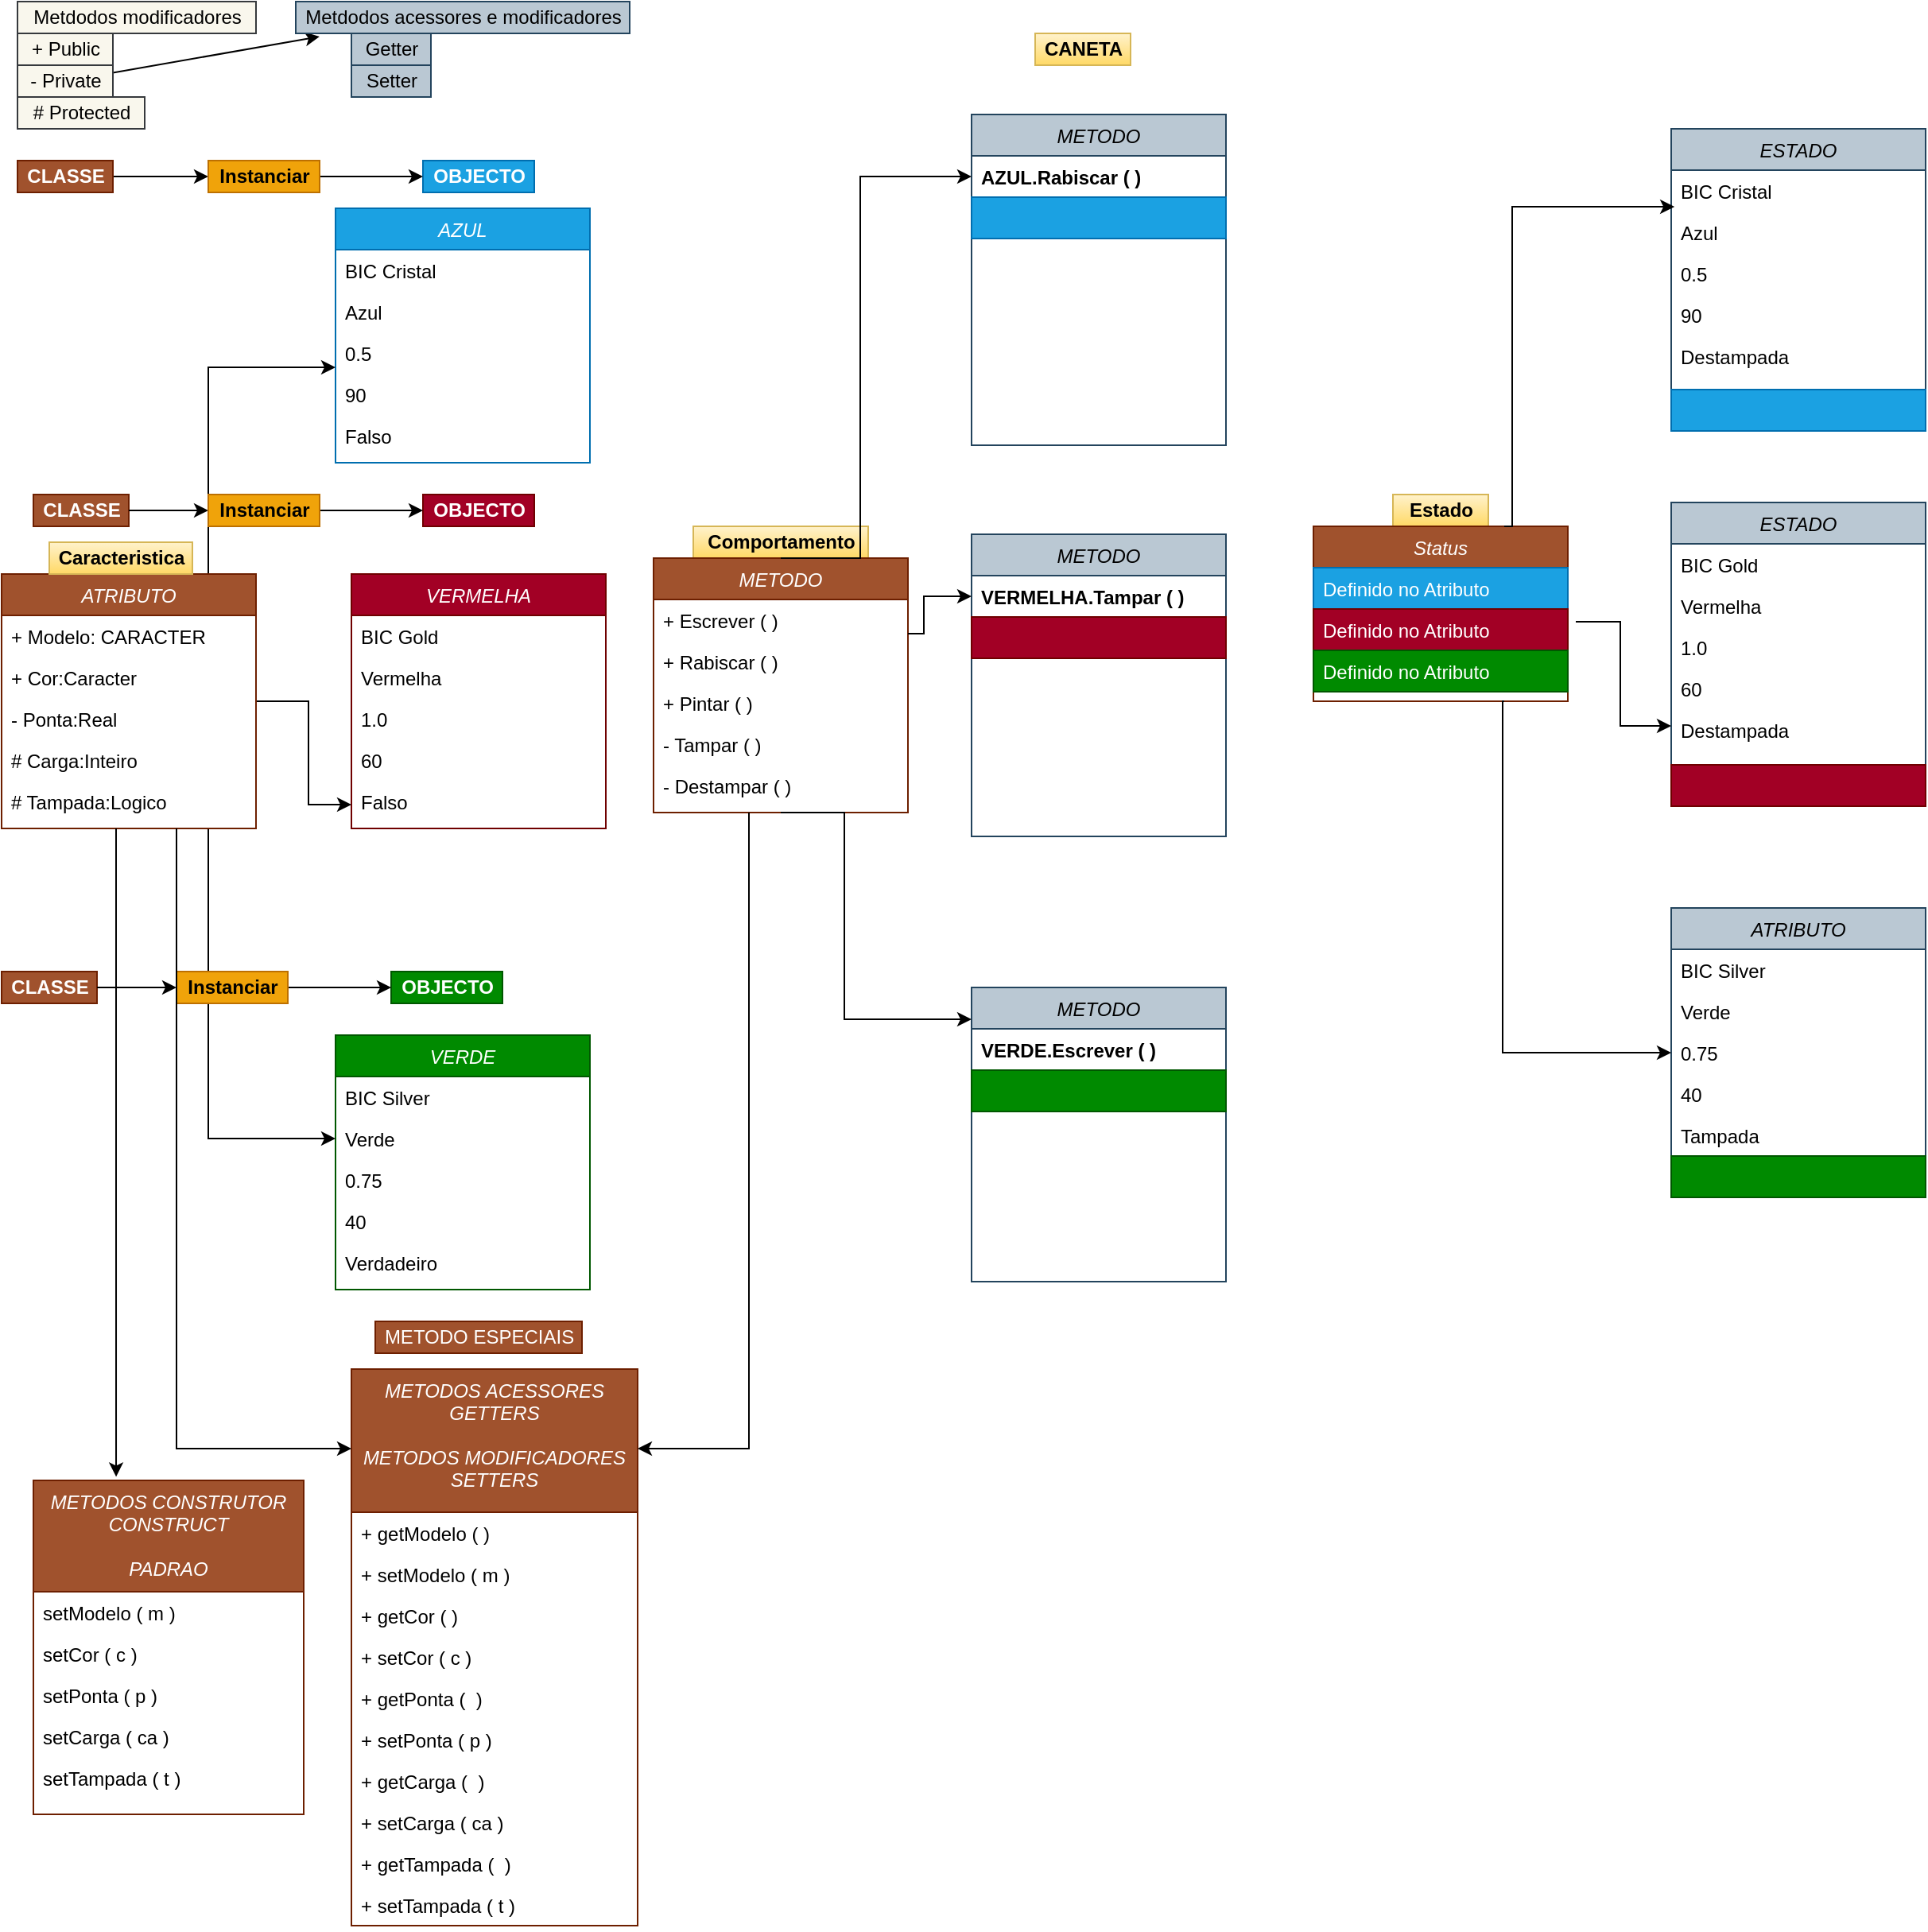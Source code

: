<mxfile version="14.6.13" type="device"><diagram id="C5RBs43oDa-KdzZeNtuy" name="Page-1"><mxGraphModel dx="1422" dy="1991" grid="1" gridSize="10" guides="1" tooltips="1" connect="1" arrows="1" fold="1" page="1" pageScale="1" pageWidth="827" pageHeight="1169" math="0" shadow="0"><root><mxCell id="WIyWlLk6GJQsqaUBKTNV-0"/><mxCell id="WIyWlLk6GJQsqaUBKTNV-1" parent="WIyWlLk6GJQsqaUBKTNV-0"/><mxCell id="zkfFHV4jXpPFQw0GAbJ--0" value="AZUL" style="swimlane;fontStyle=2;align=center;verticalAlign=top;childLayout=stackLayout;horizontal=1;startSize=26;horizontalStack=0;resizeParent=1;resizeLast=0;collapsible=1;marginBottom=0;rounded=0;shadow=0;strokeWidth=1;fillColor=#1ba1e2;strokeColor=#006EAF;fontColor=#ffffff;" parent="WIyWlLk6GJQsqaUBKTNV-1" vertex="1"><mxGeometry x="220" y="50" width="160" height="160" as="geometry"><mxRectangle x="230" y="140" width="160" height="26" as="alternateBounds"/></mxGeometry></mxCell><mxCell id="zkfFHV4jXpPFQw0GAbJ--1" value="BIC Cristal" style="text;align=left;verticalAlign=top;spacingLeft=4;spacingRight=4;overflow=hidden;rotatable=0;points=[[0,0.5],[1,0.5]];portConstraint=eastwest;" parent="zkfFHV4jXpPFQw0GAbJ--0" vertex="1"><mxGeometry y="26" width="160" height="26" as="geometry"/></mxCell><mxCell id="zkfFHV4jXpPFQw0GAbJ--2" value="Azul" style="text;align=left;verticalAlign=top;spacingLeft=4;spacingRight=4;overflow=hidden;rotatable=0;points=[[0,0.5],[1,0.5]];portConstraint=eastwest;rounded=0;shadow=0;html=0;" parent="zkfFHV4jXpPFQw0GAbJ--0" vertex="1"><mxGeometry y="52" width="160" height="26" as="geometry"/></mxCell><mxCell id="zkfFHV4jXpPFQw0GAbJ--3" value="0.5" style="text;align=left;verticalAlign=top;spacingLeft=4;spacingRight=4;overflow=hidden;rotatable=0;points=[[0,0.5],[1,0.5]];portConstraint=eastwest;rounded=0;shadow=0;html=0;" parent="zkfFHV4jXpPFQw0GAbJ--0" vertex="1"><mxGeometry y="78" width="160" height="26" as="geometry"/></mxCell><mxCell id="zkfFHV4jXpPFQw0GAbJ--5" value="90" style="text;align=left;verticalAlign=top;spacingLeft=4;spacingRight=4;overflow=hidden;rotatable=0;points=[[0,0.5],[1,0.5]];portConstraint=eastwest;" parent="zkfFHV4jXpPFQw0GAbJ--0" vertex="1"><mxGeometry y="104" width="160" height="26" as="geometry"/></mxCell><mxCell id="FIm9_EkRp2Drq-aqNXV3-103" value="Falso" style="text;align=left;verticalAlign=top;spacingLeft=4;spacingRight=4;overflow=hidden;rotatable=0;points=[[0,0.5],[1,0.5]];portConstraint=eastwest;" parent="zkfFHV4jXpPFQw0GAbJ--0" vertex="1"><mxGeometry y="130" width="160" height="26" as="geometry"/></mxCell><mxCell id="FIm9_EkRp2Drq-aqNXV3-9" value="VERMELHA" style="swimlane;fontStyle=2;align=center;verticalAlign=top;childLayout=stackLayout;horizontal=1;startSize=26;horizontalStack=0;resizeParent=1;resizeLast=0;collapsible=1;marginBottom=0;rounded=0;shadow=0;strokeWidth=1;fillColor=#a20025;strokeColor=#6F0000;fontColor=#ffffff;" parent="WIyWlLk6GJQsqaUBKTNV-1" vertex="1"><mxGeometry x="230" y="280" width="160" height="160" as="geometry"><mxRectangle x="230" y="140" width="160" height="26" as="alternateBounds"/></mxGeometry></mxCell><mxCell id="FIm9_EkRp2Drq-aqNXV3-10" value="BIC Gold" style="text;align=left;verticalAlign=top;spacingLeft=4;spacingRight=4;overflow=hidden;rotatable=0;points=[[0,0.5],[1,0.5]];portConstraint=eastwest;" parent="FIm9_EkRp2Drq-aqNXV3-9" vertex="1"><mxGeometry y="26" width="160" height="26" as="geometry"/></mxCell><mxCell id="FIm9_EkRp2Drq-aqNXV3-11" value="Vermelha" style="text;align=left;verticalAlign=top;spacingLeft=4;spacingRight=4;overflow=hidden;rotatable=0;points=[[0,0.5],[1,0.5]];portConstraint=eastwest;rounded=0;shadow=0;html=0;" parent="FIm9_EkRp2Drq-aqNXV3-9" vertex="1"><mxGeometry y="52" width="160" height="26" as="geometry"/></mxCell><mxCell id="FIm9_EkRp2Drq-aqNXV3-12" value="1.0" style="text;align=left;verticalAlign=top;spacingLeft=4;spacingRight=4;overflow=hidden;rotatable=0;points=[[0,0.5],[1,0.5]];portConstraint=eastwest;rounded=0;shadow=0;html=0;" parent="FIm9_EkRp2Drq-aqNXV3-9" vertex="1"><mxGeometry y="78" width="160" height="26" as="geometry"/></mxCell><mxCell id="FIm9_EkRp2Drq-aqNXV3-13" value="60" style="text;align=left;verticalAlign=top;spacingLeft=4;spacingRight=4;overflow=hidden;rotatable=0;points=[[0,0.5],[1,0.5]];portConstraint=eastwest;" parent="FIm9_EkRp2Drq-aqNXV3-9" vertex="1"><mxGeometry y="104" width="160" height="26" as="geometry"/></mxCell><mxCell id="FIm9_EkRp2Drq-aqNXV3-105" value="Falso" style="text;align=left;verticalAlign=top;spacingLeft=4;spacingRight=4;overflow=hidden;rotatable=0;points=[[0,0.5],[1,0.5]];portConstraint=eastwest;" parent="FIm9_EkRp2Drq-aqNXV3-9" vertex="1"><mxGeometry y="130" width="160" height="26" as="geometry"/></mxCell><mxCell id="FIm9_EkRp2Drq-aqNXV3-14" value="VERDE" style="swimlane;fontStyle=2;align=center;verticalAlign=top;childLayout=stackLayout;horizontal=1;startSize=26;horizontalStack=0;resizeParent=1;resizeLast=0;collapsible=1;marginBottom=0;rounded=0;shadow=0;strokeWidth=1;fillColor=#008a00;strokeColor=#005700;fontColor=#ffffff;" parent="WIyWlLk6GJQsqaUBKTNV-1" vertex="1"><mxGeometry x="220" y="570" width="160" height="160" as="geometry"><mxRectangle x="230" y="140" width="160" height="26" as="alternateBounds"/></mxGeometry></mxCell><mxCell id="FIm9_EkRp2Drq-aqNXV3-15" value="BIC Silver" style="text;align=left;verticalAlign=top;spacingLeft=4;spacingRight=4;overflow=hidden;rotatable=0;points=[[0,0.5],[1,0.5]];portConstraint=eastwest;" parent="FIm9_EkRp2Drq-aqNXV3-14" vertex="1"><mxGeometry y="26" width="160" height="26" as="geometry"/></mxCell><mxCell id="FIm9_EkRp2Drq-aqNXV3-16" value="Verde" style="text;align=left;verticalAlign=top;spacingLeft=4;spacingRight=4;overflow=hidden;rotatable=0;points=[[0,0.5],[1,0.5]];portConstraint=eastwest;rounded=0;shadow=0;html=0;" parent="FIm9_EkRp2Drq-aqNXV3-14" vertex="1"><mxGeometry y="52" width="160" height="26" as="geometry"/></mxCell><mxCell id="FIm9_EkRp2Drq-aqNXV3-17" value="0.75" style="text;align=left;verticalAlign=top;spacingLeft=4;spacingRight=4;overflow=hidden;rotatable=0;points=[[0,0.5],[1,0.5]];portConstraint=eastwest;rounded=0;shadow=0;html=0;" parent="FIm9_EkRp2Drq-aqNXV3-14" vertex="1"><mxGeometry y="78" width="160" height="26" as="geometry"/></mxCell><mxCell id="FIm9_EkRp2Drq-aqNXV3-18" value="40" style="text;align=left;verticalAlign=top;spacingLeft=4;spacingRight=4;overflow=hidden;rotatable=0;points=[[0,0.5],[1,0.5]];portConstraint=eastwest;" parent="FIm9_EkRp2Drq-aqNXV3-14" vertex="1"><mxGeometry y="104" width="160" height="26" as="geometry"/></mxCell><mxCell id="FIm9_EkRp2Drq-aqNXV3-106" value="Verdadeiro" style="text;align=left;verticalAlign=top;spacingLeft=4;spacingRight=4;overflow=hidden;rotatable=0;points=[[0,0.5],[1,0.5]];portConstraint=eastwest;" parent="FIm9_EkRp2Drq-aqNXV3-14" vertex="1"><mxGeometry y="130" width="160" height="26" as="geometry"/></mxCell><mxCell id="FIm9_EkRp2Drq-aqNXV3-26" value="" style="edgeStyle=orthogonalEdgeStyle;rounded=0;orthogonalLoop=1;jettySize=auto;html=1;entryX=0;entryY=0.5;entryDx=0;entryDy=0;" parent="WIyWlLk6GJQsqaUBKTNV-1" source="FIm9_EkRp2Drq-aqNXV3-20" target="FIm9_EkRp2Drq-aqNXV3-16" edge="1"><mxGeometry relative="1" as="geometry"><mxPoint x="110" y="540" as="targetPoint"/><Array as="points"><mxPoint x="140" y="635"/></Array></mxGeometry></mxCell><mxCell id="FIm9_EkRp2Drq-aqNXV3-29" value="" style="edgeStyle=orthogonalEdgeStyle;rounded=0;orthogonalLoop=1;jettySize=auto;html=1;" parent="WIyWlLk6GJQsqaUBKTNV-1" source="FIm9_EkRp2Drq-aqNXV3-20" target="FIm9_EkRp2Drq-aqNXV3-9" edge="1"><mxGeometry relative="1" as="geometry"><mxPoint x="240" y="400" as="targetPoint"/><Array as="points"><mxPoint x="203" y="360"/><mxPoint x="203" y="425"/></Array></mxGeometry></mxCell><mxCell id="FIm9_EkRp2Drq-aqNXV3-31" value="" style="edgeStyle=orthogonalEdgeStyle;rounded=0;orthogonalLoop=1;jettySize=auto;html=1;" parent="WIyWlLk6GJQsqaUBKTNV-1" source="FIm9_EkRp2Drq-aqNXV3-20" target="zkfFHV4jXpPFQw0GAbJ--0" edge="1"><mxGeometry relative="1" as="geometry"><mxPoint x="100" y="125" as="targetPoint"/><Array as="points"><mxPoint x="140" y="150"/></Array></mxGeometry></mxCell><mxCell id="FIm9_EkRp2Drq-aqNXV3-20" value="ATRIBUTO" style="swimlane;fontStyle=2;align=center;verticalAlign=top;childLayout=stackLayout;horizontal=1;startSize=26;horizontalStack=0;resizeParent=1;resizeLast=0;collapsible=1;marginBottom=0;rounded=0;shadow=0;strokeWidth=1;fillColor=#a0522d;strokeColor=#6D1F00;fontColor=#ffffff;" parent="WIyWlLk6GJQsqaUBKTNV-1" vertex="1"><mxGeometry x="10" y="280" width="160" height="160" as="geometry"><mxRectangle x="230" y="140" width="160" height="26" as="alternateBounds"/></mxGeometry></mxCell><mxCell id="FIm9_EkRp2Drq-aqNXV3-21" value="+ Modelo: CARACTER" style="text;align=left;verticalAlign=top;spacingLeft=4;spacingRight=4;overflow=hidden;rotatable=0;points=[[0,0.5],[1,0.5]];portConstraint=eastwest;" parent="FIm9_EkRp2Drq-aqNXV3-20" vertex="1"><mxGeometry y="26" width="160" height="26" as="geometry"/></mxCell><mxCell id="FIm9_EkRp2Drq-aqNXV3-22" value="+ Cor:Caracter" style="text;align=left;verticalAlign=top;spacingLeft=4;spacingRight=4;overflow=hidden;rotatable=0;points=[[0,0.5],[1,0.5]];portConstraint=eastwest;rounded=0;shadow=0;html=0;" parent="FIm9_EkRp2Drq-aqNXV3-20" vertex="1"><mxGeometry y="52" width="160" height="26" as="geometry"/></mxCell><mxCell id="FIm9_EkRp2Drq-aqNXV3-23" value="- Ponta:Real" style="text;align=left;verticalAlign=top;spacingLeft=4;spacingRight=4;overflow=hidden;rotatable=0;points=[[0,0.5],[1,0.5]];portConstraint=eastwest;rounded=0;shadow=0;html=0;" parent="FIm9_EkRp2Drq-aqNXV3-20" vertex="1"><mxGeometry y="78" width="160" height="26" as="geometry"/></mxCell><mxCell id="FIm9_EkRp2Drq-aqNXV3-24" value="# Carga:Inteiro" style="text;align=left;verticalAlign=top;spacingLeft=4;spacingRight=4;overflow=hidden;rotatable=0;points=[[0,0.5],[1,0.5]];portConstraint=eastwest;" parent="FIm9_EkRp2Drq-aqNXV3-20" vertex="1"><mxGeometry y="104" width="160" height="26" as="geometry"/></mxCell><mxCell id="FIm9_EkRp2Drq-aqNXV3-102" value="# Tampada:Logico" style="text;align=left;verticalAlign=top;spacingLeft=4;spacingRight=4;overflow=hidden;rotatable=0;points=[[0,0.5],[1,0.5]];portConstraint=eastwest;" parent="FIm9_EkRp2Drq-aqNXV3-20" vertex="1"><mxGeometry y="130" width="160" height="26" as="geometry"/></mxCell><mxCell id="FIm9_EkRp2Drq-aqNXV3-33" value="OBJECTO" style="text;html=1;align=center;verticalAlign=middle;resizable=0;points=[];autosize=1;strokeColor=#006EAF;fontStyle=1;fillColor=#1ba1e2;fontColor=#ffffff;" parent="WIyWlLk6GJQsqaUBKTNV-1" vertex="1"><mxGeometry x="275" y="20" width="70" height="20" as="geometry"/></mxCell><mxCell id="FIm9_EkRp2Drq-aqNXV3-35" value="METODO" style="swimlane;fontStyle=2;align=center;verticalAlign=top;childLayout=stackLayout;horizontal=1;startSize=26;horizontalStack=0;resizeParent=1;resizeLast=0;collapsible=1;marginBottom=0;rounded=0;shadow=0;strokeWidth=1;fillColor=#bac8d3;strokeColor=#23445d;" parent="WIyWlLk6GJQsqaUBKTNV-1" vertex="1"><mxGeometry x="620" y="-9" width="160" height="208" as="geometry"><mxRectangle x="230" y="140" width="160" height="26" as="alternateBounds"/></mxGeometry></mxCell><mxCell id="FIm9_EkRp2Drq-aqNXV3-36" value="AZUL.Rabiscar ( )" style="text;align=left;verticalAlign=top;spacingLeft=4;spacingRight=4;overflow=hidden;rotatable=0;points=[[0,0.5],[1,0.5]];portConstraint=eastwest;fontStyle=1" parent="FIm9_EkRp2Drq-aqNXV3-35" vertex="1"><mxGeometry y="26" width="160" height="26" as="geometry"/></mxCell><mxCell id="FIm9_EkRp2Drq-aqNXV3-65" value="" style="text;align=left;verticalAlign=top;spacingLeft=4;spacingRight=4;overflow=hidden;rotatable=0;points=[[0,0.5],[1,0.5]];portConstraint=eastwest;fillColor=#1ba1e2;strokeColor=#006EAF;fontColor=#ffffff;" parent="FIm9_EkRp2Drq-aqNXV3-35" vertex="1"><mxGeometry y="52" width="160" height="26" as="geometry"/></mxCell><mxCell id="FIm9_EkRp2Drq-aqNXV3-41" value="METODO" style="swimlane;fontStyle=2;align=center;verticalAlign=top;childLayout=stackLayout;horizontal=1;startSize=26;horizontalStack=0;resizeParent=1;resizeLast=0;collapsible=1;marginBottom=0;rounded=0;shadow=0;strokeWidth=1;fillColor=#bac8d3;strokeColor=#23445d;" parent="WIyWlLk6GJQsqaUBKTNV-1" vertex="1"><mxGeometry x="620" y="255" width="160" height="190" as="geometry"><mxRectangle x="230" y="140" width="160" height="26" as="alternateBounds"/></mxGeometry></mxCell><mxCell id="FIm9_EkRp2Drq-aqNXV3-42" value="VERMELHA.Tampar ( )" style="text;align=left;verticalAlign=top;spacingLeft=4;spacingRight=4;overflow=hidden;rotatable=0;points=[[0,0.5],[1,0.5]];portConstraint=eastwest;fontStyle=1" parent="FIm9_EkRp2Drq-aqNXV3-41" vertex="1"><mxGeometry y="26" width="160" height="26" as="geometry"/></mxCell><mxCell id="FIm9_EkRp2Drq-aqNXV3-66" value="" style="text;align=left;verticalAlign=top;spacingLeft=4;spacingRight=4;overflow=hidden;rotatable=0;points=[[0,0.5],[1,0.5]];portConstraint=eastwest;fillColor=#a20025;strokeColor=#6F0000;fontColor=#ffffff;" parent="FIm9_EkRp2Drq-aqNXV3-41" vertex="1"><mxGeometry y="52" width="160" height="26" as="geometry"/></mxCell><mxCell id="FIm9_EkRp2Drq-aqNXV3-47" value="METODO" style="swimlane;fontStyle=2;align=center;verticalAlign=top;childLayout=stackLayout;horizontal=1;startSize=26;horizontalStack=0;resizeParent=1;resizeLast=0;collapsible=1;marginBottom=0;rounded=0;shadow=0;strokeWidth=1;fillColor=#bac8d3;strokeColor=#23445d;" parent="WIyWlLk6GJQsqaUBKTNV-1" vertex="1"><mxGeometry x="620" y="540" width="160" height="185" as="geometry"><mxRectangle x="230" y="140" width="160" height="26" as="alternateBounds"/></mxGeometry></mxCell><mxCell id="FIm9_EkRp2Drq-aqNXV3-48" value="VERDE.Escrever ( )" style="text;align=left;verticalAlign=top;spacingLeft=4;spacingRight=4;overflow=hidden;rotatable=0;points=[[0,0.5],[1,0.5]];portConstraint=eastwest;fontStyle=1" parent="FIm9_EkRp2Drq-aqNXV3-47" vertex="1"><mxGeometry y="26" width="160" height="26" as="geometry"/></mxCell><mxCell id="FIm9_EkRp2Drq-aqNXV3-67" value="" style="text;align=left;verticalAlign=top;spacingLeft=4;spacingRight=4;overflow=hidden;rotatable=0;points=[[0,0.5],[1,0.5]];portConstraint=eastwest;fillColor=#008a00;strokeColor=#005700;fontColor=#ffffff;" parent="FIm9_EkRp2Drq-aqNXV3-47" vertex="1"><mxGeometry y="52" width="160" height="26" as="geometry"/></mxCell><mxCell id="FIm9_EkRp2Drq-aqNXV3-60" value="ESTADO" style="swimlane;fontStyle=2;align=center;verticalAlign=top;childLayout=stackLayout;horizontal=1;startSize=26;horizontalStack=0;resizeParent=1;resizeLast=0;collapsible=1;marginBottom=0;rounded=0;shadow=0;strokeWidth=1;fillColor=#bac8d3;strokeColor=#23445d;" parent="WIyWlLk6GJQsqaUBKTNV-1" vertex="1"><mxGeometry x="1060" width="160" height="190" as="geometry"><mxRectangle x="230" y="140" width="160" height="26" as="alternateBounds"/></mxGeometry></mxCell><mxCell id="FIm9_EkRp2Drq-aqNXV3-61" value="BIC Cristal" style="text;align=left;verticalAlign=top;spacingLeft=4;spacingRight=4;overflow=hidden;rotatable=0;points=[[0,0.5],[1,0.5]];portConstraint=eastwest;" parent="FIm9_EkRp2Drq-aqNXV3-60" vertex="1"><mxGeometry y="26" width="160" height="26" as="geometry"/></mxCell><mxCell id="FIm9_EkRp2Drq-aqNXV3-62" value="Azul" style="text;align=left;verticalAlign=top;spacingLeft=4;spacingRight=4;overflow=hidden;rotatable=0;points=[[0,0.5],[1,0.5]];portConstraint=eastwest;rounded=0;shadow=0;html=0;" parent="FIm9_EkRp2Drq-aqNXV3-60" vertex="1"><mxGeometry y="52" width="160" height="26" as="geometry"/></mxCell><mxCell id="FIm9_EkRp2Drq-aqNXV3-63" value="0.5" style="text;align=left;verticalAlign=top;spacingLeft=4;spacingRight=4;overflow=hidden;rotatable=0;points=[[0,0.5],[1,0.5]];portConstraint=eastwest;rounded=0;shadow=0;html=0;" parent="FIm9_EkRp2Drq-aqNXV3-60" vertex="1"><mxGeometry y="78" width="160" height="26" as="geometry"/></mxCell><mxCell id="FIm9_EkRp2Drq-aqNXV3-64" value="90" style="text;align=left;verticalAlign=top;spacingLeft=4;spacingRight=4;overflow=hidden;rotatable=0;points=[[0,0.5],[1,0.5]];portConstraint=eastwest;" parent="FIm9_EkRp2Drq-aqNXV3-60" vertex="1"><mxGeometry y="104" width="160" height="26" as="geometry"/></mxCell><mxCell id="FIm9_EkRp2Drq-aqNXV3-154" value="Destampada" style="text;align=left;verticalAlign=top;spacingLeft=4;spacingRight=4;overflow=hidden;rotatable=0;points=[[0,0.5],[1,0.5]];portConstraint=eastwest;" parent="FIm9_EkRp2Drq-aqNXV3-60" vertex="1"><mxGeometry y="130" width="160" height="26" as="geometry"/></mxCell><mxCell id="FIm9_EkRp2Drq-aqNXV3-68" value="Caracteristica" style="text;html=1;align=center;verticalAlign=middle;resizable=0;points=[];autosize=1;strokeColor=#d6b656;fontStyle=1;gradientColor=#ffd966;fillColor=#fff2cc;" parent="WIyWlLk6GJQsqaUBKTNV-1" vertex="1"><mxGeometry x="40" y="260" width="90" height="20" as="geometry"/></mxCell><mxCell id="FIm9_EkRp2Drq-aqNXV3-69" value="Comportamento" style="text;html=1;align=center;verticalAlign=middle;resizable=0;points=[];autosize=1;strokeColor=#d6b656;fontStyle=1;gradientColor=#ffd966;fillColor=#fff2cc;" parent="WIyWlLk6GJQsqaUBKTNV-1" vertex="1"><mxGeometry x="445" y="250" width="110" height="20" as="geometry"/></mxCell><mxCell id="FIm9_EkRp2Drq-aqNXV3-70" value="Estado" style="text;html=1;align=center;verticalAlign=middle;resizable=0;points=[];autosize=1;strokeColor=#d6b656;fontStyle=1;gradientColor=#ffd966;fillColor=#fff2cc;" parent="WIyWlLk6GJQsqaUBKTNV-1" vertex="1"><mxGeometry x="885" y="230" width="60" height="20" as="geometry"/></mxCell><mxCell id="FIm9_EkRp2Drq-aqNXV3-78" value="ESTADO" style="swimlane;fontStyle=2;align=center;verticalAlign=top;childLayout=stackLayout;horizontal=1;startSize=26;horizontalStack=0;resizeParent=1;resizeLast=0;collapsible=1;marginBottom=0;rounded=0;shadow=0;strokeWidth=1;fillColor=#bac8d3;strokeColor=#23445d;" parent="WIyWlLk6GJQsqaUBKTNV-1" vertex="1"><mxGeometry x="1060" y="235" width="160" height="190" as="geometry"><mxRectangle x="230" y="140" width="160" height="26" as="alternateBounds"/></mxGeometry></mxCell><mxCell id="FIm9_EkRp2Drq-aqNXV3-79" value="BIC Gold" style="text;align=left;verticalAlign=top;spacingLeft=4;spacingRight=4;overflow=hidden;rotatable=0;points=[[0,0.5],[1,0.5]];portConstraint=eastwest;" parent="FIm9_EkRp2Drq-aqNXV3-78" vertex="1"><mxGeometry y="26" width="160" height="26" as="geometry"/></mxCell><mxCell id="FIm9_EkRp2Drq-aqNXV3-80" value="Vermelha" style="text;align=left;verticalAlign=top;spacingLeft=4;spacingRight=4;overflow=hidden;rotatable=0;points=[[0,0.5],[1,0.5]];portConstraint=eastwest;rounded=0;shadow=0;html=0;" parent="FIm9_EkRp2Drq-aqNXV3-78" vertex="1"><mxGeometry y="52" width="160" height="26" as="geometry"/></mxCell><mxCell id="FIm9_EkRp2Drq-aqNXV3-81" value="1.0" style="text;align=left;verticalAlign=top;spacingLeft=4;spacingRight=4;overflow=hidden;rotatable=0;points=[[0,0.5],[1,0.5]];portConstraint=eastwest;rounded=0;shadow=0;html=0;" parent="FIm9_EkRp2Drq-aqNXV3-78" vertex="1"><mxGeometry y="78" width="160" height="26" as="geometry"/></mxCell><mxCell id="FIm9_EkRp2Drq-aqNXV3-82" value="60" style="text;align=left;verticalAlign=top;spacingLeft=4;spacingRight=4;overflow=hidden;rotatable=0;points=[[0,0.5],[1,0.5]];portConstraint=eastwest;" parent="FIm9_EkRp2Drq-aqNXV3-78" vertex="1"><mxGeometry y="104" width="160" height="26" as="geometry"/></mxCell><mxCell id="FIm9_EkRp2Drq-aqNXV3-172" value="Destampada" style="text;align=left;verticalAlign=top;spacingLeft=4;spacingRight=4;overflow=hidden;rotatable=0;points=[[0,0.5],[1,0.5]];portConstraint=eastwest;" parent="FIm9_EkRp2Drq-aqNXV3-78" vertex="1"><mxGeometry y="130" width="160" height="26" as="geometry"/></mxCell><mxCell id="FIm9_EkRp2Drq-aqNXV3-90" value="ATRIBUTO" style="swimlane;fontStyle=2;align=center;verticalAlign=top;childLayout=stackLayout;horizontal=1;startSize=26;horizontalStack=0;resizeParent=1;resizeLast=0;collapsible=1;marginBottom=0;rounded=0;shadow=0;strokeWidth=1;fillColor=#bac8d3;strokeColor=#23445d;" parent="WIyWlLk6GJQsqaUBKTNV-1" vertex="1"><mxGeometry x="1060" y="490" width="160" height="182" as="geometry"><mxRectangle x="230" y="140" width="160" height="26" as="alternateBounds"/></mxGeometry></mxCell><mxCell id="FIm9_EkRp2Drq-aqNXV3-91" value="BIC Silver" style="text;align=left;verticalAlign=top;spacingLeft=4;spacingRight=4;overflow=hidden;rotatable=0;points=[[0,0.5],[1,0.5]];portConstraint=eastwest;" parent="FIm9_EkRp2Drq-aqNXV3-90" vertex="1"><mxGeometry y="26" width="160" height="26" as="geometry"/></mxCell><mxCell id="FIm9_EkRp2Drq-aqNXV3-92" value="Verde" style="text;align=left;verticalAlign=top;spacingLeft=4;spacingRight=4;overflow=hidden;rotatable=0;points=[[0,0.5],[1,0.5]];portConstraint=eastwest;rounded=0;shadow=0;html=0;" parent="FIm9_EkRp2Drq-aqNXV3-90" vertex="1"><mxGeometry y="52" width="160" height="26" as="geometry"/></mxCell><mxCell id="FIm9_EkRp2Drq-aqNXV3-93" value="0.75" style="text;align=left;verticalAlign=top;spacingLeft=4;spacingRight=4;overflow=hidden;rotatable=0;points=[[0,0.5],[1,0.5]];portConstraint=eastwest;rounded=0;shadow=0;html=0;" parent="FIm9_EkRp2Drq-aqNXV3-90" vertex="1"><mxGeometry y="78" width="160" height="26" as="geometry"/></mxCell><mxCell id="FIm9_EkRp2Drq-aqNXV3-94" value="40" style="text;align=left;verticalAlign=top;spacingLeft=4;spacingRight=4;overflow=hidden;rotatable=0;points=[[0,0.5],[1,0.5]];portConstraint=eastwest;" parent="FIm9_EkRp2Drq-aqNXV3-90" vertex="1"><mxGeometry y="104" width="160" height="26" as="geometry"/></mxCell><mxCell id="FIm9_EkRp2Drq-aqNXV3-173" value="Tampada" style="text;align=left;verticalAlign=top;spacingLeft=4;spacingRight=4;overflow=hidden;rotatable=0;points=[[0,0.5],[1,0.5]];portConstraint=eastwest;" parent="FIm9_EkRp2Drq-aqNXV3-90" vertex="1"><mxGeometry y="130" width="160" height="26" as="geometry"/></mxCell><mxCell id="FIm9_EkRp2Drq-aqNXV3-95" value="" style="text;align=left;verticalAlign=top;spacingLeft=4;spacingRight=4;overflow=hidden;rotatable=0;points=[[0,0.5],[1,0.5]];portConstraint=eastwest;fillColor=#008a00;strokeColor=#005700;fontColor=#ffffff;" parent="FIm9_EkRp2Drq-aqNXV3-90" vertex="1"><mxGeometry y="156" width="160" height="26" as="geometry"/></mxCell><mxCell id="FIm9_EkRp2Drq-aqNXV3-107" value="METODO" style="swimlane;fontStyle=2;align=center;verticalAlign=top;childLayout=stackLayout;horizontal=1;startSize=26;horizontalStack=0;resizeParent=1;resizeLast=0;collapsible=1;marginBottom=0;rounded=0;shadow=0;strokeWidth=1;fillColor=#a0522d;strokeColor=#6D1F00;fontColor=#ffffff;" parent="WIyWlLk6GJQsqaUBKTNV-1" vertex="1"><mxGeometry x="420" y="270" width="160" height="160" as="geometry"><mxRectangle x="230" y="140" width="160" height="26" as="alternateBounds"/></mxGeometry></mxCell><mxCell id="FIm9_EkRp2Drq-aqNXV3-108" value="+ Escrever ( )" style="text;align=left;verticalAlign=top;spacingLeft=4;spacingRight=4;overflow=hidden;rotatable=0;points=[[0,0.5],[1,0.5]];portConstraint=eastwest;" parent="FIm9_EkRp2Drq-aqNXV3-107" vertex="1"><mxGeometry y="26" width="160" height="26" as="geometry"/></mxCell><mxCell id="FIm9_EkRp2Drq-aqNXV3-109" value="+ Rabiscar ( )" style="text;align=left;verticalAlign=top;spacingLeft=4;spacingRight=4;overflow=hidden;rotatable=0;points=[[0,0.5],[1,0.5]];portConstraint=eastwest;rounded=0;shadow=0;html=0;" parent="FIm9_EkRp2Drq-aqNXV3-107" vertex="1"><mxGeometry y="52" width="160" height="26" as="geometry"/></mxCell><mxCell id="FIm9_EkRp2Drq-aqNXV3-110" value="+ Pintar ( )" style="text;align=left;verticalAlign=top;spacingLeft=4;spacingRight=4;overflow=hidden;rotatable=0;points=[[0,0.5],[1,0.5]];portConstraint=eastwest;rounded=0;shadow=0;html=0;" parent="FIm9_EkRp2Drq-aqNXV3-107" vertex="1"><mxGeometry y="78" width="160" height="26" as="geometry"/></mxCell><mxCell id="FIm9_EkRp2Drq-aqNXV3-111" value="- Tampar ( )" style="text;align=left;verticalAlign=top;spacingLeft=4;spacingRight=4;overflow=hidden;rotatable=0;points=[[0,0.5],[1,0.5]];portConstraint=eastwest;" parent="FIm9_EkRp2Drq-aqNXV3-107" vertex="1"><mxGeometry y="104" width="160" height="26" as="geometry"/></mxCell><mxCell id="FIm9_EkRp2Drq-aqNXV3-112" value="- Destampar ( )" style="text;align=left;verticalAlign=top;spacingLeft=4;spacingRight=4;overflow=hidden;rotatable=0;points=[[0,0.5],[1,0.5]];portConstraint=eastwest;" parent="FIm9_EkRp2Drq-aqNXV3-107" vertex="1"><mxGeometry y="130" width="160" height="26" as="geometry"/></mxCell><mxCell id="FIm9_EkRp2Drq-aqNXV3-120" value="Status" style="swimlane;fontStyle=2;align=center;verticalAlign=top;childLayout=stackLayout;horizontal=1;startSize=26;horizontalStack=0;resizeParent=1;resizeLast=0;collapsible=1;marginBottom=0;rounded=0;shadow=0;strokeWidth=1;fillColor=#a0522d;strokeColor=#6D1F00;fontColor=#ffffff;" parent="WIyWlLk6GJQsqaUBKTNV-1" vertex="1"><mxGeometry x="835" y="250" width="160" height="110" as="geometry"><mxRectangle x="230" y="140" width="160" height="26" as="alternateBounds"/></mxGeometry></mxCell><mxCell id="FIm9_EkRp2Drq-aqNXV3-121" value="Definido no Atributo" style="text;align=left;verticalAlign=top;spacingLeft=4;spacingRight=4;overflow=hidden;rotatable=0;points=[[0,0.5],[1,0.5]];portConstraint=eastwest;fillColor=#1ba1e2;strokeColor=#006EAF;fontColor=#ffffff;" parent="FIm9_EkRp2Drq-aqNXV3-120" vertex="1"><mxGeometry y="26" width="160" height="26" as="geometry"/></mxCell><mxCell id="FIm9_EkRp2Drq-aqNXV3-150" value="Definido no Atributo" style="text;align=left;verticalAlign=top;spacingLeft=4;spacingRight=4;overflow=hidden;rotatable=0;points=[[0,0.5],[1,0.5]];portConstraint=eastwest;fillColor=#a20025;strokeColor=#6F0000;fontColor=#ffffff;" parent="FIm9_EkRp2Drq-aqNXV3-120" vertex="1"><mxGeometry y="52" width="160" height="26" as="geometry"/></mxCell><mxCell id="FIm9_EkRp2Drq-aqNXV3-149" value="Definido no Atributo" style="text;align=left;verticalAlign=top;spacingLeft=4;spacingRight=4;overflow=hidden;rotatable=0;points=[[0,0.5],[1,0.5]];portConstraint=eastwest;fillColor=#008a00;strokeColor=#005700;fontColor=#ffffff;" parent="FIm9_EkRp2Drq-aqNXV3-120" vertex="1"><mxGeometry y="78" width="160" height="26" as="geometry"/></mxCell><mxCell id="FIm9_EkRp2Drq-aqNXV3-136" value="" style="edgeStyle=orthogonalEdgeStyle;rounded=0;orthogonalLoop=1;jettySize=auto;html=1;exitX=0.5;exitY=1;exitDx=0;exitDy=0;" parent="WIyWlLk6GJQsqaUBKTNV-1" source="FIm9_EkRp2Drq-aqNXV3-107" target="FIm9_EkRp2Drq-aqNXV3-47" edge="1"><mxGeometry relative="1" as="geometry"><mxPoint x="545.96" y="545.42" as="sourcePoint"/><mxPoint x="450" y="630" as="targetPoint"/><Array as="points"><mxPoint x="540" y="430"/><mxPoint x="540" y="560"/></Array></mxGeometry></mxCell><mxCell id="FIm9_EkRp2Drq-aqNXV3-135" value="" style="edgeStyle=orthogonalEdgeStyle;rounded=0;orthogonalLoop=1;jettySize=auto;html=1;exitX=0.5;exitY=0;exitDx=0;exitDy=0;entryX=0;entryY=0.5;entryDx=0;entryDy=0;" parent="WIyWlLk6GJQsqaUBKTNV-1" source="FIm9_EkRp2Drq-aqNXV3-107" target="FIm9_EkRp2Drq-aqNXV3-36" edge="1"><mxGeometry relative="1" as="geometry"><mxPoint x="470" y="170" as="sourcePoint"/><mxPoint x="611" y="30" as="targetPoint"/><Array as="points"><mxPoint x="550" y="270"/><mxPoint x="550" y="30"/></Array></mxGeometry></mxCell><mxCell id="FIm9_EkRp2Drq-aqNXV3-140" value="" style="edgeStyle=orthogonalEdgeStyle;rounded=0;orthogonalLoop=1;jettySize=auto;html=1;entryX=0;entryY=0.5;entryDx=0;entryDy=0;" parent="WIyWlLk6GJQsqaUBKTNV-1" target="FIm9_EkRp2Drq-aqNXV3-42" edge="1"><mxGeometry relative="1" as="geometry"><mxPoint x="580" y="317.5" as="sourcePoint"/><mxPoint x="617" y="318" as="targetPoint"/><Array as="points"><mxPoint x="590" y="318"/><mxPoint x="590" y="294"/></Array></mxGeometry></mxCell><mxCell id="FIm9_EkRp2Drq-aqNXV3-141" value="" style="edgeStyle=orthogonalEdgeStyle;rounded=0;orthogonalLoop=1;jettySize=auto;html=1;entryX=0.013;entryY=0.885;entryDx=0;entryDy=0;entryPerimeter=0;exitX=0.75;exitY=0;exitDx=0;exitDy=0;" parent="WIyWlLk6GJQsqaUBKTNV-1" source="FIm9_EkRp2Drq-aqNXV3-120" target="FIm9_EkRp2Drq-aqNXV3-61" edge="1"><mxGeometry relative="1" as="geometry"><mxPoint x="919.04" y="199" as="sourcePoint"/><mxPoint x="1030" y="49.012" as="targetPoint"/><Array as="points"><mxPoint x="960" y="49"/></Array></mxGeometry></mxCell><mxCell id="FIm9_EkRp2Drq-aqNXV3-142" value="" style="edgeStyle=orthogonalEdgeStyle;rounded=0;orthogonalLoop=1;jettySize=auto;html=1;entryX=0;entryY=0.5;entryDx=0;entryDy=0;exitX=0.75;exitY=1;exitDx=0;exitDy=0;" parent="WIyWlLk6GJQsqaUBKTNV-1" source="FIm9_EkRp2Drq-aqNXV3-120" target="FIm9_EkRp2Drq-aqNXV3-93" edge="1"><mxGeometry relative="1" as="geometry"><mxPoint x="954" y="410" as="sourcePoint"/><mxPoint x="970" y="633" as="targetPoint"/><Array as="points"><mxPoint x="954" y="360"/><mxPoint x="954" y="581"/></Array></mxGeometry></mxCell><mxCell id="FIm9_EkRp2Drq-aqNXV3-143" value="" style="edgeStyle=orthogonalEdgeStyle;rounded=0;orthogonalLoop=1;jettySize=auto;html=1;" parent="WIyWlLk6GJQsqaUBKTNV-1" edge="1"><mxGeometry relative="1" as="geometry"><mxPoint x="1000" y="310" as="sourcePoint"/><mxPoint x="1060" y="375.5" as="targetPoint"/><Array as="points"><mxPoint x="1028" y="310.5"/><mxPoint x="1028" y="375.5"/></Array></mxGeometry></mxCell><mxCell id="FIm9_EkRp2Drq-aqNXV3-144" value="OBJECTO" style="text;html=1;align=center;verticalAlign=middle;resizable=0;points=[];autosize=1;strokeColor=#6F0000;fontStyle=1;fillColor=#a20025;fontColor=#ffffff;" parent="WIyWlLk6GJQsqaUBKTNV-1" vertex="1"><mxGeometry x="275" y="230" width="70" height="20" as="geometry"/></mxCell><mxCell id="FIm9_EkRp2Drq-aqNXV3-76" value="" style="text;align=left;verticalAlign=top;spacingLeft=4;spacingRight=4;overflow=hidden;rotatable=0;points=[[0,0.5],[1,0.5]];portConstraint=eastwest;fillColor=#1ba1e2;strokeColor=#006EAF;fontColor=#ffffff;" parent="WIyWlLk6GJQsqaUBKTNV-1" vertex="1"><mxGeometry x="1060" y="164" width="160" height="26" as="geometry"/></mxCell><mxCell id="FIm9_EkRp2Drq-aqNXV3-158" value="" style="edgeStyle=none;rounded=0;orthogonalLoop=1;jettySize=auto;html=1;" parent="WIyWlLk6GJQsqaUBKTNV-1" source="FIm9_EkRp2Drq-aqNXV3-155" target="FIm9_EkRp2Drq-aqNXV3-157" edge="1"><mxGeometry relative="1" as="geometry"/></mxCell><mxCell id="FIm9_EkRp2Drq-aqNXV3-155" value="CLASSE" style="text;html=1;align=center;verticalAlign=middle;resizable=0;points=[];autosize=1;strokeColor=#6D1F00;fontStyle=1;fillColor=#a0522d;fontColor=#ffffff;" parent="WIyWlLk6GJQsqaUBKTNV-1" vertex="1"><mxGeometry x="20" y="20" width="60" height="20" as="geometry"/></mxCell><mxCell id="FIm9_EkRp2Drq-aqNXV3-159" value="" style="edgeStyle=none;rounded=0;orthogonalLoop=1;jettySize=auto;html=1;" parent="WIyWlLk6GJQsqaUBKTNV-1" source="FIm9_EkRp2Drq-aqNXV3-157" target="FIm9_EkRp2Drq-aqNXV3-33" edge="1"><mxGeometry relative="1" as="geometry"/></mxCell><mxCell id="FIm9_EkRp2Drq-aqNXV3-157" value="Instanciar" style="text;html=1;align=center;verticalAlign=middle;resizable=0;points=[];autosize=1;strokeColor=#BD7000;fontStyle=1;fillColor=#f0a30a;fontColor=#000000;" parent="WIyWlLk6GJQsqaUBKTNV-1" vertex="1"><mxGeometry x="140" y="20" width="70" height="20" as="geometry"/></mxCell><mxCell id="FIm9_EkRp2Drq-aqNXV3-162" value="CLASSE" style="text;html=1;align=center;verticalAlign=middle;resizable=0;points=[];autosize=1;strokeColor=#6D1F00;fontStyle=1;fillColor=#a0522d;fontColor=#ffffff;" parent="WIyWlLk6GJQsqaUBKTNV-1" vertex="1"><mxGeometry x="10" y="530" width="60" height="20" as="geometry"/></mxCell><mxCell id="FIm9_EkRp2Drq-aqNXV3-163" value="OBJECTO" style="text;html=1;align=center;verticalAlign=middle;resizable=0;points=[];autosize=1;strokeColor=#005700;fontStyle=1;fillColor=#008a00;fontColor=#ffffff;" parent="WIyWlLk6GJQsqaUBKTNV-1" vertex="1"><mxGeometry x="255" y="530" width="70" height="20" as="geometry"/></mxCell><mxCell id="FIm9_EkRp2Drq-aqNXV3-164" value="" style="edgeStyle=none;rounded=0;orthogonalLoop=1;jettySize=auto;html=1;" parent="WIyWlLk6GJQsqaUBKTNV-1" target="FIm9_EkRp2Drq-aqNXV3-166" edge="1"><mxGeometry relative="1" as="geometry"><mxPoint x="70" y="540" as="sourcePoint"/></mxGeometry></mxCell><mxCell id="FIm9_EkRp2Drq-aqNXV3-165" value="" style="edgeStyle=none;rounded=0;orthogonalLoop=1;jettySize=auto;html=1;" parent="WIyWlLk6GJQsqaUBKTNV-1" source="FIm9_EkRp2Drq-aqNXV3-166" target="FIm9_EkRp2Drq-aqNXV3-163" edge="1"><mxGeometry relative="1" as="geometry"/></mxCell><mxCell id="FIm9_EkRp2Drq-aqNXV3-166" value="Instanciar" style="text;html=1;align=center;verticalAlign=middle;resizable=0;points=[];autosize=1;strokeColor=#BD7000;fontStyle=1;fillColor=#f0a30a;fontColor=#000000;" parent="WIyWlLk6GJQsqaUBKTNV-1" vertex="1"><mxGeometry x="120" y="530" width="70" height="20" as="geometry"/></mxCell><mxCell id="FIm9_EkRp2Drq-aqNXV3-167" value="CLASSE" style="text;html=1;align=center;verticalAlign=middle;resizable=0;points=[];autosize=1;strokeColor=#6D1F00;fontStyle=1;fillColor=#a0522d;fontColor=#ffffff;" parent="WIyWlLk6GJQsqaUBKTNV-1" vertex="1"><mxGeometry x="30" y="230" width="60" height="20" as="geometry"/></mxCell><mxCell id="FIm9_EkRp2Drq-aqNXV3-169" value="" style="edgeStyle=none;rounded=0;orthogonalLoop=1;jettySize=auto;html=1;" parent="WIyWlLk6GJQsqaUBKTNV-1" target="FIm9_EkRp2Drq-aqNXV3-171" edge="1"><mxGeometry relative="1" as="geometry"><mxPoint x="90" y="240" as="sourcePoint"/></mxGeometry></mxCell><mxCell id="FIm9_EkRp2Drq-aqNXV3-170" value="" style="edgeStyle=none;rounded=0;orthogonalLoop=1;jettySize=auto;html=1;" parent="WIyWlLk6GJQsqaUBKTNV-1" source="FIm9_EkRp2Drq-aqNXV3-171" edge="1"><mxGeometry relative="1" as="geometry"><mxPoint x="275" y="240" as="targetPoint"/></mxGeometry></mxCell><mxCell id="FIm9_EkRp2Drq-aqNXV3-171" value="Instanciar" style="text;html=1;align=center;verticalAlign=middle;resizable=0;points=[];autosize=1;strokeColor=#BD7000;fontStyle=1;fillColor=#f0a30a;fontColor=#000000;" parent="WIyWlLk6GJQsqaUBKTNV-1" vertex="1"><mxGeometry x="140" y="230" width="70" height="20" as="geometry"/></mxCell><mxCell id="FIm9_EkRp2Drq-aqNXV3-83" value="" style="text;align=left;verticalAlign=top;spacingLeft=4;spacingRight=4;overflow=hidden;rotatable=0;points=[[0,0.5],[1,0.5]];portConstraint=eastwest;fillColor=#a20025;strokeColor=#6F0000;fontColor=#ffffff;" parent="WIyWlLk6GJQsqaUBKTNV-1" vertex="1"><mxGeometry x="1060" y="400" width="160" height="26" as="geometry"/></mxCell><mxCell id="FIm9_EkRp2Drq-aqNXV3-175" value="CANETA" style="text;html=1;align=center;verticalAlign=middle;resizable=0;points=[];autosize=1;strokeColor=#d6b656;gradientColor=#ffd966;fillColor=#fff2cc;fontStyle=1" parent="WIyWlLk6GJQsqaUBKTNV-1" vertex="1"><mxGeometry x="660" y="-60" width="60" height="20" as="geometry"/></mxCell><mxCell id="FIm9_EkRp2Drq-aqNXV3-176" value="Metdodos modificadores" style="text;html=1;align=center;verticalAlign=middle;resizable=0;points=[];autosize=1;strokeColor=#36393d;fillColor=#f9f7ed;" parent="WIyWlLk6GJQsqaUBKTNV-1" vertex="1"><mxGeometry x="20" y="-80" width="150" height="20" as="geometry"/></mxCell><mxCell id="FIm9_EkRp2Drq-aqNXV3-177" value="+ Public" style="text;html=1;align=center;verticalAlign=middle;resizable=0;points=[];autosize=1;strokeColor=#36393d;fillColor=#f9f7ed;" parent="WIyWlLk6GJQsqaUBKTNV-1" vertex="1"><mxGeometry x="20" y="-60" width="60" height="20" as="geometry"/></mxCell><mxCell id="FIm9_EkRp2Drq-aqNXV3-184" value="" style="edgeStyle=none;rounded=0;orthogonalLoop=1;jettySize=auto;html=1;entryX=0.071;entryY=1.1;entryDx=0;entryDy=0;entryPerimeter=0;" parent="WIyWlLk6GJQsqaUBKTNV-1" source="FIm9_EkRp2Drq-aqNXV3-178" target="FIm9_EkRp2Drq-aqNXV3-180" edge="1"><mxGeometry relative="1" as="geometry"/></mxCell><mxCell id="FIm9_EkRp2Drq-aqNXV3-178" value="- Private" style="text;html=1;align=center;verticalAlign=middle;resizable=0;points=[];autosize=1;strokeColor=#36393d;fillColor=#f9f7ed;" parent="WIyWlLk6GJQsqaUBKTNV-1" vertex="1"><mxGeometry x="20" y="-40" width="60" height="20" as="geometry"/></mxCell><mxCell id="FIm9_EkRp2Drq-aqNXV3-179" value="# Protected" style="text;html=1;align=center;verticalAlign=middle;resizable=0;points=[];autosize=1;strokeColor=#36393d;fillColor=#f9f7ed;" parent="WIyWlLk6GJQsqaUBKTNV-1" vertex="1"><mxGeometry x="20" y="-20" width="80" height="20" as="geometry"/></mxCell><mxCell id="FIm9_EkRp2Drq-aqNXV3-180" value="Metdodos acessores e modificadores" style="text;html=1;align=center;verticalAlign=middle;resizable=0;points=[];autosize=1;strokeColor=#23445d;fillColor=#bac8d3;" parent="WIyWlLk6GJQsqaUBKTNV-1" vertex="1"><mxGeometry x="195" y="-80" width="210" height="20" as="geometry"/></mxCell><mxCell id="FIm9_EkRp2Drq-aqNXV3-181" value="Getter" style="text;html=1;align=center;verticalAlign=middle;resizable=0;points=[];autosize=1;strokeColor=#23445d;fillColor=#bac8d3;" parent="WIyWlLk6GJQsqaUBKTNV-1" vertex="1"><mxGeometry x="230" y="-60" width="50" height="20" as="geometry"/></mxCell><mxCell id="FIm9_EkRp2Drq-aqNXV3-182" value="Setter" style="text;html=1;align=center;verticalAlign=middle;resizable=0;points=[];autosize=1;strokeColor=#23445d;fillColor=#bac8d3;" parent="WIyWlLk6GJQsqaUBKTNV-1" vertex="1"><mxGeometry x="230" y="-40" width="50" height="20" as="geometry"/></mxCell><mxCell id="p2cd3rE0sVpq2JoqKoyR-7" value="METODO ESPECIAIS" style="text;html=1;align=center;verticalAlign=middle;resizable=0;points=[];autosize=1;strokeColor=#6D1F00;fillColor=#a0522d;fontColor=#ffffff;" vertex="1" parent="WIyWlLk6GJQsqaUBKTNV-1"><mxGeometry x="245" y="750" width="130" height="20" as="geometry"/></mxCell><mxCell id="p2cd3rE0sVpq2JoqKoyR-21" value="METODOS ACESSORES&#10;GETTERS&#10;&#10;METODOS MODIFICADORES&#10;SETTERS" style="swimlane;fontStyle=2;align=center;verticalAlign=top;childLayout=stackLayout;horizontal=1;startSize=90;horizontalStack=0;resizeParent=1;resizeLast=0;collapsible=1;marginBottom=0;rounded=0;shadow=0;strokeWidth=1;fillColor=#a0522d;strokeColor=#6D1F00;fontColor=#ffffff;" vertex="1" parent="WIyWlLk6GJQsqaUBKTNV-1"><mxGeometry x="230" y="780" width="180" height="350" as="geometry"><mxRectangle x="230" y="140" width="160" height="26" as="alternateBounds"/></mxGeometry></mxCell><mxCell id="p2cd3rE0sVpq2JoqKoyR-23" value="+ getModelo ( )" style="text;align=left;verticalAlign=top;spacingLeft=4;spacingRight=4;overflow=hidden;rotatable=0;points=[[0,0.5],[1,0.5]];portConstraint=eastwest;rounded=0;shadow=0;html=0;" vertex="1" parent="p2cd3rE0sVpq2JoqKoyR-21"><mxGeometry y="90" width="180" height="26" as="geometry"/></mxCell><mxCell id="p2cd3rE0sVpq2JoqKoyR-24" value="+ setModelo ( m )" style="text;align=left;verticalAlign=top;spacingLeft=4;spacingRight=4;overflow=hidden;rotatable=0;points=[[0,0.5],[1,0.5]];portConstraint=eastwest;rounded=0;shadow=0;html=0;" vertex="1" parent="p2cd3rE0sVpq2JoqKoyR-21"><mxGeometry y="116" width="180" height="26" as="geometry"/></mxCell><mxCell id="p2cd3rE0sVpq2JoqKoyR-44" value="+ getCor ( )" style="text;align=left;verticalAlign=top;spacingLeft=4;spacingRight=4;overflow=hidden;rotatable=0;points=[[0,0.5],[1,0.5]];portConstraint=eastwest;rounded=0;shadow=0;html=0;" vertex="1" parent="p2cd3rE0sVpq2JoqKoyR-21"><mxGeometry y="142" width="180" height="26" as="geometry"/></mxCell><mxCell id="p2cd3rE0sVpq2JoqKoyR-45" value="+ setCor ( c )" style="text;align=left;verticalAlign=top;spacingLeft=4;spacingRight=4;overflow=hidden;rotatable=0;points=[[0,0.5],[1,0.5]];portConstraint=eastwest;rounded=0;shadow=0;html=0;" vertex="1" parent="p2cd3rE0sVpq2JoqKoyR-21"><mxGeometry y="168" width="180" height="26" as="geometry"/></mxCell><mxCell id="p2cd3rE0sVpq2JoqKoyR-46" value="+ getPonta (  )" style="text;align=left;verticalAlign=top;spacingLeft=4;spacingRight=4;overflow=hidden;rotatable=0;points=[[0,0.5],[1,0.5]];portConstraint=eastwest;rounded=0;shadow=0;html=0;" vertex="1" parent="p2cd3rE0sVpq2JoqKoyR-21"><mxGeometry y="194" width="180" height="26" as="geometry"/></mxCell><mxCell id="p2cd3rE0sVpq2JoqKoyR-47" value="+ setPonta ( p )" style="text;align=left;verticalAlign=top;spacingLeft=4;spacingRight=4;overflow=hidden;rotatable=0;points=[[0,0.5],[1,0.5]];portConstraint=eastwest;rounded=0;shadow=0;html=0;" vertex="1" parent="p2cd3rE0sVpq2JoqKoyR-21"><mxGeometry y="220" width="180" height="26" as="geometry"/></mxCell><mxCell id="p2cd3rE0sVpq2JoqKoyR-48" value="+ getCarga (  )" style="text;align=left;verticalAlign=top;spacingLeft=4;spacingRight=4;overflow=hidden;rotatable=0;points=[[0,0.5],[1,0.5]];portConstraint=eastwest;rounded=0;shadow=0;html=0;" vertex="1" parent="p2cd3rE0sVpq2JoqKoyR-21"><mxGeometry y="246" width="180" height="26" as="geometry"/></mxCell><mxCell id="p2cd3rE0sVpq2JoqKoyR-49" value="+ setCarga ( ca )" style="text;align=left;verticalAlign=top;spacingLeft=4;spacingRight=4;overflow=hidden;rotatable=0;points=[[0,0.5],[1,0.5]];portConstraint=eastwest;rounded=0;shadow=0;html=0;" vertex="1" parent="p2cd3rE0sVpq2JoqKoyR-21"><mxGeometry y="272" width="180" height="26" as="geometry"/></mxCell><mxCell id="p2cd3rE0sVpq2JoqKoyR-50" value="+ getTampada (  )" style="text;align=left;verticalAlign=top;spacingLeft=4;spacingRight=4;overflow=hidden;rotatable=0;points=[[0,0.5],[1,0.5]];portConstraint=eastwest;rounded=0;shadow=0;html=0;" vertex="1" parent="p2cd3rE0sVpq2JoqKoyR-21"><mxGeometry y="298" width="180" height="26" as="geometry"/></mxCell><mxCell id="p2cd3rE0sVpq2JoqKoyR-51" value="+ setTampada ( t )" style="text;align=left;verticalAlign=top;spacingLeft=4;spacingRight=4;overflow=hidden;rotatable=0;points=[[0,0.5],[1,0.5]];portConstraint=eastwest;rounded=0;shadow=0;html=0;" vertex="1" parent="p2cd3rE0sVpq2JoqKoyR-21"><mxGeometry y="324" width="180" height="26" as="geometry"/></mxCell><mxCell id="p2cd3rE0sVpq2JoqKoyR-35" value="" style="edgeStyle=orthogonalEdgeStyle;rounded=0;orthogonalLoop=1;jettySize=auto;html=1;" edge="1" parent="WIyWlLk6GJQsqaUBKTNV-1" source="FIm9_EkRp2Drq-aqNXV3-107" target="p2cd3rE0sVpq2JoqKoyR-21"><mxGeometry relative="1" as="geometry"><mxPoint x="445" y="690" as="sourcePoint"/><mxPoint x="500" y="810" as="targetPoint"/><Array as="points"><mxPoint x="480" y="830"/></Array></mxGeometry></mxCell><mxCell id="p2cd3rE0sVpq2JoqKoyR-36" value="METODOS CONSTRUTOR&#10;CONSTRUCT&#10;&#10;PADRAO" style="swimlane;fontStyle=2;align=center;verticalAlign=top;childLayout=stackLayout;horizontal=1;startSize=70;horizontalStack=0;resizeParent=1;resizeLast=0;collapsible=1;marginBottom=0;rounded=0;shadow=0;strokeWidth=1;fillColor=#a0522d;strokeColor=#6D1F00;fontColor=#ffffff;" vertex="1" parent="WIyWlLk6GJQsqaUBKTNV-1"><mxGeometry x="30" y="850" width="170" height="210" as="geometry"><mxRectangle x="230" y="140" width="160" height="26" as="alternateBounds"/></mxGeometry></mxCell><mxCell id="p2cd3rE0sVpq2JoqKoyR-52" value="setModelo ( m )" style="text;align=left;verticalAlign=top;spacingLeft=4;spacingRight=4;overflow=hidden;rotatable=0;points=[[0,0.5],[1,0.5]];portConstraint=eastwest;rounded=0;shadow=0;html=0;" vertex="1" parent="p2cd3rE0sVpq2JoqKoyR-36"><mxGeometry y="70" width="170" height="26" as="geometry"/></mxCell><mxCell id="p2cd3rE0sVpq2JoqKoyR-53" value="setCor ( c )" style="text;align=left;verticalAlign=top;spacingLeft=4;spacingRight=4;overflow=hidden;rotatable=0;points=[[0,0.5],[1,0.5]];portConstraint=eastwest;rounded=0;shadow=0;html=0;" vertex="1" parent="p2cd3rE0sVpq2JoqKoyR-36"><mxGeometry y="96" width="170" height="26" as="geometry"/></mxCell><mxCell id="p2cd3rE0sVpq2JoqKoyR-54" value="setPonta ( p )" style="text;align=left;verticalAlign=top;spacingLeft=4;spacingRight=4;overflow=hidden;rotatable=0;points=[[0,0.5],[1,0.5]];portConstraint=eastwest;rounded=0;shadow=0;html=0;" vertex="1" parent="p2cd3rE0sVpq2JoqKoyR-36"><mxGeometry y="122" width="170" height="26" as="geometry"/></mxCell><mxCell id="p2cd3rE0sVpq2JoqKoyR-55" value="setCarga ( ca )" style="text;align=left;verticalAlign=top;spacingLeft=4;spacingRight=4;overflow=hidden;rotatable=0;points=[[0,0.5],[1,0.5]];portConstraint=eastwest;rounded=0;shadow=0;html=0;" vertex="1" parent="p2cd3rE0sVpq2JoqKoyR-36"><mxGeometry y="148" width="170" height="26" as="geometry"/></mxCell><mxCell id="p2cd3rE0sVpq2JoqKoyR-56" value="setTampada ( t )" style="text;align=left;verticalAlign=top;spacingLeft=4;spacingRight=4;overflow=hidden;rotatable=0;points=[[0,0.5],[1,0.5]];portConstraint=eastwest;rounded=0;shadow=0;html=0;" vertex="1" parent="p2cd3rE0sVpq2JoqKoyR-36"><mxGeometry y="174" width="170" height="26" as="geometry"/></mxCell><mxCell id="p2cd3rE0sVpq2JoqKoyR-41" value="" style="edgeStyle=orthogonalEdgeStyle;rounded=0;orthogonalLoop=1;jettySize=auto;html=1;" edge="1" parent="WIyWlLk6GJQsqaUBKTNV-1" source="FIm9_EkRp2Drq-aqNXV3-20" target="p2cd3rE0sVpq2JoqKoyR-21"><mxGeometry relative="1" as="geometry"><mxPoint x="-17" y="500" as="sourcePoint"/><mxPoint x="-210" y="850" as="targetPoint"/><Array as="points"><mxPoint x="120" y="830"/></Array></mxGeometry></mxCell><mxCell id="p2cd3rE0sVpq2JoqKoyR-57" value="" style="edgeStyle=orthogonalEdgeStyle;rounded=0;orthogonalLoop=1;jettySize=auto;html=1;entryX=0.306;entryY=-0.011;entryDx=0;entryDy=0;entryPerimeter=0;" edge="1" parent="WIyWlLk6GJQsqaUBKTNV-1" source="FIm9_EkRp2Drq-aqNXV3-20" target="p2cd3rE0sVpq2JoqKoyR-36"><mxGeometry relative="1" as="geometry"><mxPoint x="130" y="450" as="sourcePoint"/><mxPoint x="90" y="690" as="targetPoint"/><Array as="points"><mxPoint x="82" y="610"/><mxPoint x="82" y="610"/></Array></mxGeometry></mxCell></root></mxGraphModel></diagram></mxfile>